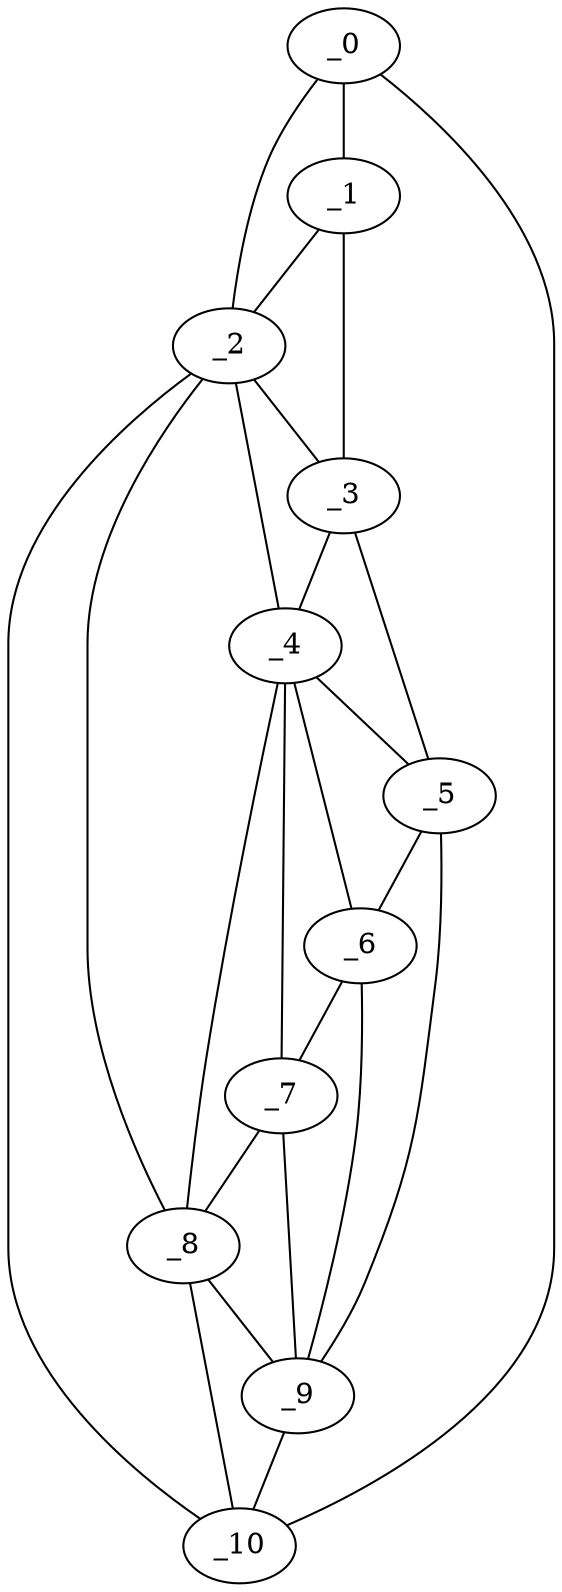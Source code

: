 graph "obj85__300.gxl" {
	_0	 [x=4,
		y=81];
	_1	 [x=37,
		y=32];
	_0 -- _1	 [valence=1];
	_2	 [x=45,
		y=49];
	_0 -- _2	 [valence=1];
	_10	 [x=126,
		y=74];
	_0 -- _10	 [valence=1];
	_1 -- _2	 [valence=2];
	_3	 [x=55,
		y=18];
	_1 -- _3	 [valence=1];
	_2 -- _3	 [valence=1];
	_4	 [x=84,
		y=43];
	_2 -- _4	 [valence=2];
	_8	 [x=113,
		y=58];
	_2 -- _8	 [valence=2];
	_2 -- _10	 [valence=2];
	_3 -- _4	 [valence=2];
	_5	 [x=98,
		y=25];
	_3 -- _5	 [valence=1];
	_4 -- _5	 [valence=2];
	_6	 [x=105,
		y=47];
	_4 -- _6	 [valence=2];
	_7	 [x=108,
		y=52];
	_4 -- _7	 [valence=2];
	_4 -- _8	 [valence=2];
	_5 -- _6	 [valence=1];
	_9	 [x=126,
		y=65];
	_5 -- _9	 [valence=1];
	_6 -- _7	 [valence=1];
	_6 -- _9	 [valence=2];
	_7 -- _8	 [valence=1];
	_7 -- _9	 [valence=2];
	_8 -- _9	 [valence=2];
	_8 -- _10	 [valence=2];
	_9 -- _10	 [valence=1];
}
